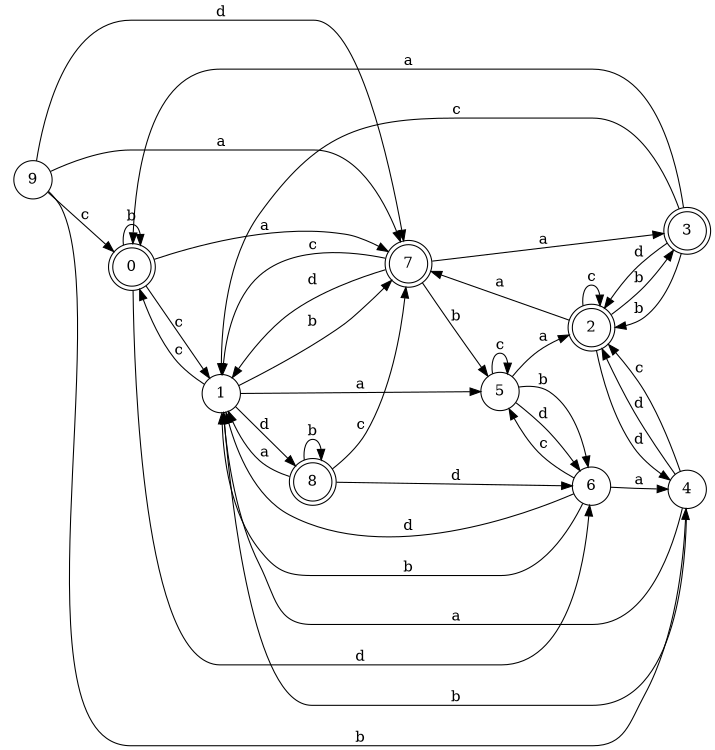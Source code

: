 digraph n8_2 {
__start0 [label="" shape="none"];

rankdir=LR;
size="8,5";

s0 [style="rounded,filled", color="black", fillcolor="white" shape="doublecircle", label="0"];
s1 [style="filled", color="black", fillcolor="white" shape="circle", label="1"];
s2 [style="rounded,filled", color="black", fillcolor="white" shape="doublecircle", label="2"];
s3 [style="rounded,filled", color="black", fillcolor="white" shape="doublecircle", label="3"];
s4 [style="filled", color="black", fillcolor="white" shape="circle", label="4"];
s5 [style="filled", color="black", fillcolor="white" shape="circle", label="5"];
s6 [style="filled", color="black", fillcolor="white" shape="circle", label="6"];
s7 [style="rounded,filled", color="black", fillcolor="white" shape="doublecircle", label="7"];
s8 [style="rounded,filled", color="black", fillcolor="white" shape="doublecircle", label="8"];
s9 [style="filled", color="black", fillcolor="white" shape="circle", label="9"];
s0 -> s7 [label="a"];
s0 -> s0 [label="b"];
s0 -> s1 [label="c"];
s0 -> s6 [label="d"];
s1 -> s5 [label="a"];
s1 -> s7 [label="b"];
s1 -> s0 [label="c"];
s1 -> s8 [label="d"];
s2 -> s7 [label="a"];
s2 -> s3 [label="b"];
s2 -> s2 [label="c"];
s2 -> s4 [label="d"];
s3 -> s0 [label="a"];
s3 -> s2 [label="b"];
s3 -> s1 [label="c"];
s3 -> s2 [label="d"];
s4 -> s1 [label="a"];
s4 -> s1 [label="b"];
s4 -> s2 [label="c"];
s4 -> s2 [label="d"];
s5 -> s2 [label="a"];
s5 -> s6 [label="b"];
s5 -> s5 [label="c"];
s5 -> s6 [label="d"];
s6 -> s4 [label="a"];
s6 -> s1 [label="b"];
s6 -> s5 [label="c"];
s6 -> s1 [label="d"];
s7 -> s3 [label="a"];
s7 -> s5 [label="b"];
s7 -> s1 [label="c"];
s7 -> s1 [label="d"];
s8 -> s1 [label="a"];
s8 -> s8 [label="b"];
s8 -> s7 [label="c"];
s8 -> s6 [label="d"];
s9 -> s7 [label="a"];
s9 -> s4 [label="b"];
s9 -> s0 [label="c"];
s9 -> s7 [label="d"];

}